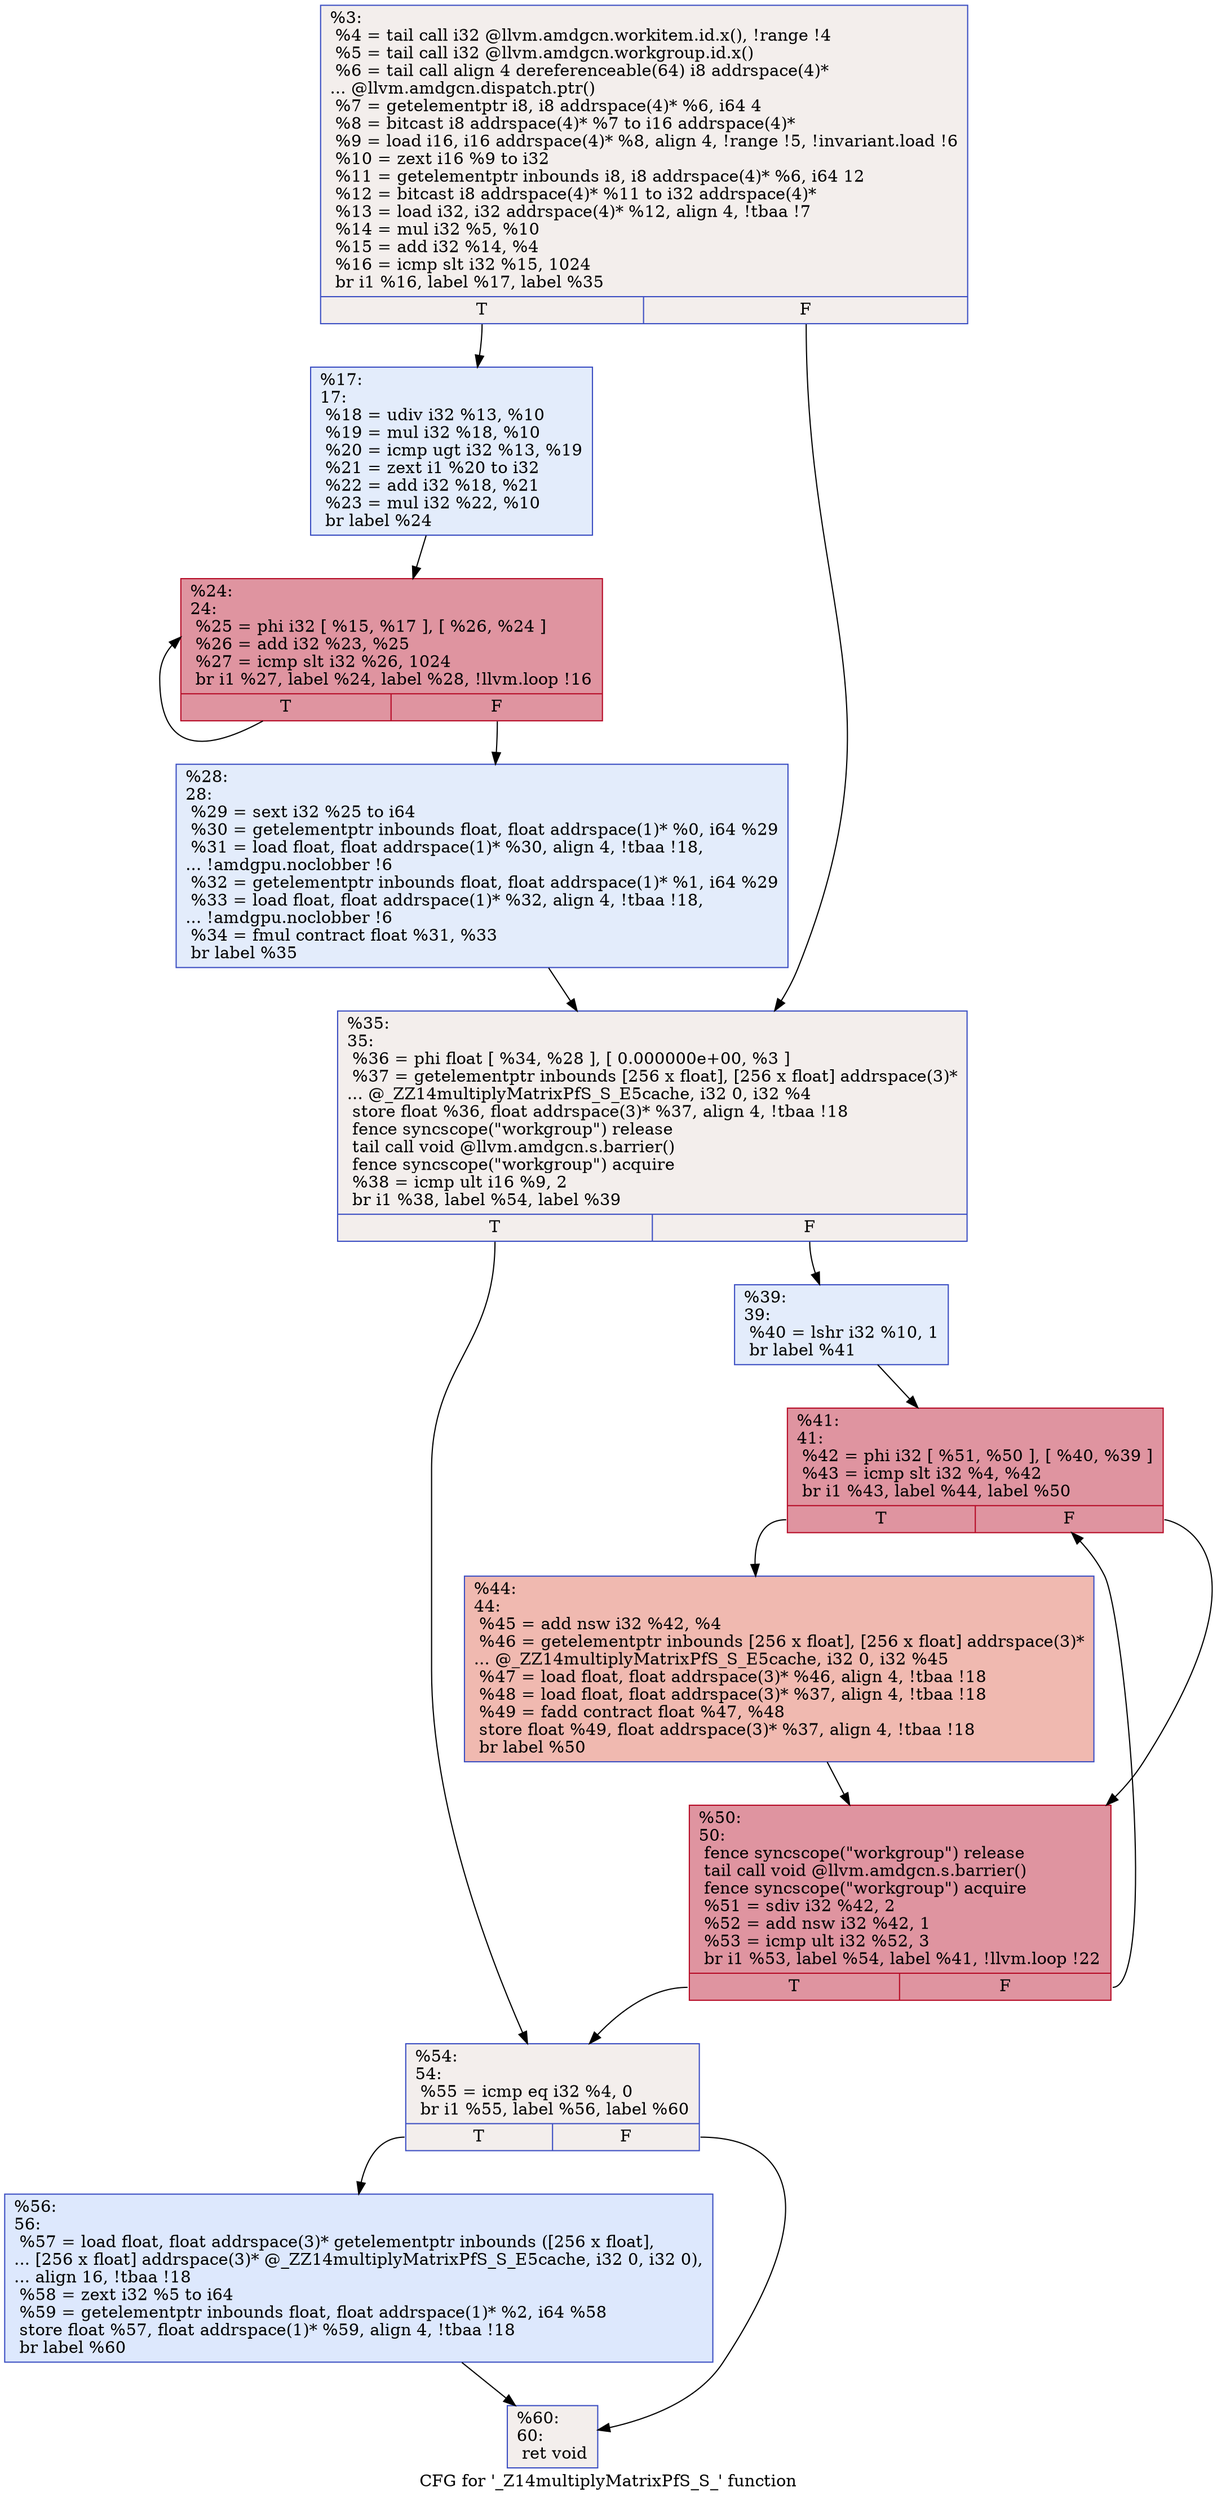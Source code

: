 digraph "CFG for '_Z14multiplyMatrixPfS_S_' function" {
	label="CFG for '_Z14multiplyMatrixPfS_S_' function";

	Node0x4ca8950 [shape=record,color="#3d50c3ff", style=filled, fillcolor="#e3d9d370",label="{%3:\l  %4 = tail call i32 @llvm.amdgcn.workitem.id.x(), !range !4\l  %5 = tail call i32 @llvm.amdgcn.workgroup.id.x()\l  %6 = tail call align 4 dereferenceable(64) i8 addrspace(4)*\l... @llvm.amdgcn.dispatch.ptr()\l  %7 = getelementptr i8, i8 addrspace(4)* %6, i64 4\l  %8 = bitcast i8 addrspace(4)* %7 to i16 addrspace(4)*\l  %9 = load i16, i16 addrspace(4)* %8, align 4, !range !5, !invariant.load !6\l  %10 = zext i16 %9 to i32\l  %11 = getelementptr inbounds i8, i8 addrspace(4)* %6, i64 12\l  %12 = bitcast i8 addrspace(4)* %11 to i32 addrspace(4)*\l  %13 = load i32, i32 addrspace(4)* %12, align 4, !tbaa !7\l  %14 = mul i32 %5, %10\l  %15 = add i32 %14, %4\l  %16 = icmp slt i32 %15, 1024\l  br i1 %16, label %17, label %35\l|{<s0>T|<s1>F}}"];
	Node0x4ca8950:s0 -> Node0x4ca96e0;
	Node0x4ca8950:s1 -> Node0x4caa2a0;
	Node0x4ca96e0 [shape=record,color="#3d50c3ff", style=filled, fillcolor="#bfd3f670",label="{%17:\l17:                                               \l  %18 = udiv i32 %13, %10\l  %19 = mul i32 %18, %10\l  %20 = icmp ugt i32 %13, %19\l  %21 = zext i1 %20 to i32\l  %22 = add i32 %18, %21\l  %23 = mul i32 %22, %10\l  br label %24\l}"];
	Node0x4ca96e0 -> Node0x4cab0d0;
	Node0x4cab0d0 [shape=record,color="#b70d28ff", style=filled, fillcolor="#b70d2870",label="{%24:\l24:                                               \l  %25 = phi i32 [ %15, %17 ], [ %26, %24 ]\l  %26 = add i32 %23, %25\l  %27 = icmp slt i32 %26, 1024\l  br i1 %27, label %24, label %28, !llvm.loop !16\l|{<s0>T|<s1>F}}"];
	Node0x4cab0d0:s0 -> Node0x4cab0d0;
	Node0x4cab0d0:s1 -> Node0x4cab390;
	Node0x4cab390 [shape=record,color="#3d50c3ff", style=filled, fillcolor="#bfd3f670",label="{%28:\l28:                                               \l  %29 = sext i32 %25 to i64\l  %30 = getelementptr inbounds float, float addrspace(1)* %0, i64 %29\l  %31 = load float, float addrspace(1)* %30, align 4, !tbaa !18,\l... !amdgpu.noclobber !6\l  %32 = getelementptr inbounds float, float addrspace(1)* %1, i64 %29\l  %33 = load float, float addrspace(1)* %32, align 4, !tbaa !18,\l... !amdgpu.noclobber !6\l  %34 = fmul contract float %31, %33\l  br label %35\l}"];
	Node0x4cab390 -> Node0x4caa2a0;
	Node0x4caa2a0 [shape=record,color="#3d50c3ff", style=filled, fillcolor="#e3d9d370",label="{%35:\l35:                                               \l  %36 = phi float [ %34, %28 ], [ 0.000000e+00, %3 ]\l  %37 = getelementptr inbounds [256 x float], [256 x float] addrspace(3)*\l... @_ZZ14multiplyMatrixPfS_S_E5cache, i32 0, i32 %4\l  store float %36, float addrspace(3)* %37, align 4, !tbaa !18\l  fence syncscope(\"workgroup\") release\l  tail call void @llvm.amdgcn.s.barrier()\l  fence syncscope(\"workgroup\") acquire\l  %38 = icmp ult i16 %9, 2\l  br i1 %38, label %54, label %39\l|{<s0>T|<s1>F}}"];
	Node0x4caa2a0:s0 -> Node0x4cad810;
	Node0x4caa2a0:s1 -> Node0x4cad8a0;
	Node0x4cad8a0 [shape=record,color="#3d50c3ff", style=filled, fillcolor="#bfd3f670",label="{%39:\l39:                                               \l  %40 = lshr i32 %10, 1\l  br label %41\l}"];
	Node0x4cad8a0 -> Node0x4cadaa0;
	Node0x4cadaa0 [shape=record,color="#b70d28ff", style=filled, fillcolor="#b70d2870",label="{%41:\l41:                                               \l  %42 = phi i32 [ %51, %50 ], [ %40, %39 ]\l  %43 = icmp slt i32 %4, %42\l  br i1 %43, label %44, label %50\l|{<s0>T|<s1>F}}"];
	Node0x4cadaa0:s0 -> Node0x4cadd60;
	Node0x4cadaa0:s1 -> Node0x4cadb90;
	Node0x4cadd60 [shape=record,color="#3d50c3ff", style=filled, fillcolor="#de614d70",label="{%44:\l44:                                               \l  %45 = add nsw i32 %42, %4\l  %46 = getelementptr inbounds [256 x float], [256 x float] addrspace(3)*\l... @_ZZ14multiplyMatrixPfS_S_E5cache, i32 0, i32 %45\l  %47 = load float, float addrspace(3)* %46, align 4, !tbaa !18\l  %48 = load float, float addrspace(3)* %37, align 4, !tbaa !18\l  %49 = fadd contract float %47, %48\l  store float %49, float addrspace(3)* %37, align 4, !tbaa !18\l  br label %50\l}"];
	Node0x4cadd60 -> Node0x4cadb90;
	Node0x4cadb90 [shape=record,color="#b70d28ff", style=filled, fillcolor="#b70d2870",label="{%50:\l50:                                               \l  fence syncscope(\"workgroup\") release\l  tail call void @llvm.amdgcn.s.barrier()\l  fence syncscope(\"workgroup\") acquire\l  %51 = sdiv i32 %42, 2\l  %52 = add nsw i32 %42, 1\l  %53 = icmp ult i32 %52, 3\l  br i1 %53, label %54, label %41, !llvm.loop !22\l|{<s0>T|<s1>F}}"];
	Node0x4cadb90:s0 -> Node0x4cad810;
	Node0x4cadb90:s1 -> Node0x4cadaa0;
	Node0x4cad810 [shape=record,color="#3d50c3ff", style=filled, fillcolor="#e3d9d370",label="{%54:\l54:                                               \l  %55 = icmp eq i32 %4, 0\l  br i1 %55, label %56, label %60\l|{<s0>T|<s1>F}}"];
	Node0x4cad810:s0 -> Node0x4cae7c0;
	Node0x4cad810:s1 -> Node0x4cae810;
	Node0x4cae7c0 [shape=record,color="#3d50c3ff", style=filled, fillcolor="#b2ccfb70",label="{%56:\l56:                                               \l  %57 = load float, float addrspace(3)* getelementptr inbounds ([256 x float],\l... [256 x float] addrspace(3)* @_ZZ14multiplyMatrixPfS_S_E5cache, i32 0, i32 0),\l... align 16, !tbaa !18\l  %58 = zext i32 %5 to i64\l  %59 = getelementptr inbounds float, float addrspace(1)* %2, i64 %58\l  store float %57, float addrspace(1)* %59, align 4, !tbaa !18\l  br label %60\l}"];
	Node0x4cae7c0 -> Node0x4cae810;
	Node0x4cae810 [shape=record,color="#3d50c3ff", style=filled, fillcolor="#e3d9d370",label="{%60:\l60:                                               \l  ret void\l}"];
}

